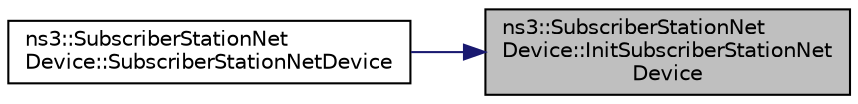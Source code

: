 digraph "ns3::SubscriberStationNetDevice::InitSubscriberStationNetDevice"
{
 // LATEX_PDF_SIZE
  edge [fontname="Helvetica",fontsize="10",labelfontname="Helvetica",labelfontsize="10"];
  node [fontname="Helvetica",fontsize="10",shape=record];
  rankdir="RL";
  Node1 [label="ns3::SubscriberStationNet\lDevice::InitSubscriberStationNet\lDevice",height=0.2,width=0.4,color="black", fillcolor="grey75", style="filled", fontcolor="black",tooltip="initializes the net device and sets the parameters to the default values"];
  Node1 -> Node2 [dir="back",color="midnightblue",fontsize="10",style="solid",fontname="Helvetica"];
  Node2 [label="ns3::SubscriberStationNet\lDevice::SubscriberStationNetDevice",height=0.2,width=0.4,color="black", fillcolor="white", style="filled",URL="$classns3_1_1_subscriber_station_net_device.html#a16b528d44054da6a86ea7ee362cd959c",tooltip=" "];
}
